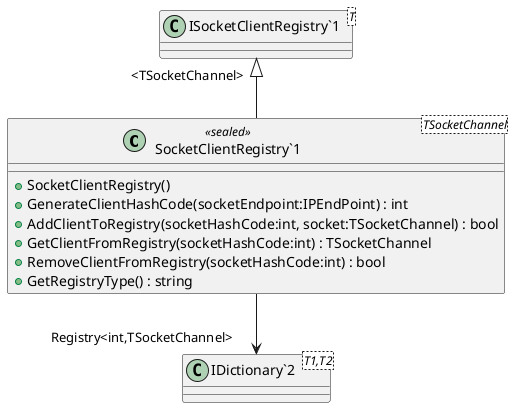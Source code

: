 @startuml
class "SocketClientRegistry`1"<TSocketChannel> <<sealed>> {
    + SocketClientRegistry()
    + GenerateClientHashCode(socketEndpoint:IPEndPoint) : int
    + AddClientToRegistry(socketHashCode:int, socket:TSocketChannel) : bool
    + GetClientFromRegistry(socketHashCode:int) : TSocketChannel
    + RemoveClientFromRegistry(socketHashCode:int) : bool
    + GetRegistryType() : string
}
class "ISocketClientRegistry`1"<T> {
}
class "IDictionary`2"<T1,T2> {
}
"ISocketClientRegistry`1" "<TSocketChannel>" <|-- "SocketClientRegistry`1"
"SocketClientRegistry`1" --> "Registry<int,TSocketChannel>" "IDictionary`2"
@enduml
